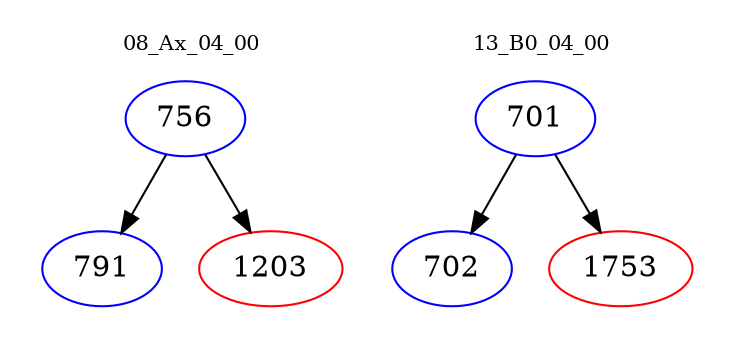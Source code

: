 digraph{
subgraph cluster_0 {
color = white
label = "08_Ax_04_00";
fontsize=10;
T0_756 [label="756", color="blue"]
T0_756 -> T0_791 [color="black"]
T0_791 [label="791", color="blue"]
T0_756 -> T0_1203 [color="black"]
T0_1203 [label="1203", color="red"]
}
subgraph cluster_1 {
color = white
label = "13_B0_04_00";
fontsize=10;
T1_701 [label="701", color="blue"]
T1_701 -> T1_702 [color="black"]
T1_702 [label="702", color="blue"]
T1_701 -> T1_1753 [color="black"]
T1_1753 [label="1753", color="red"]
}
}
